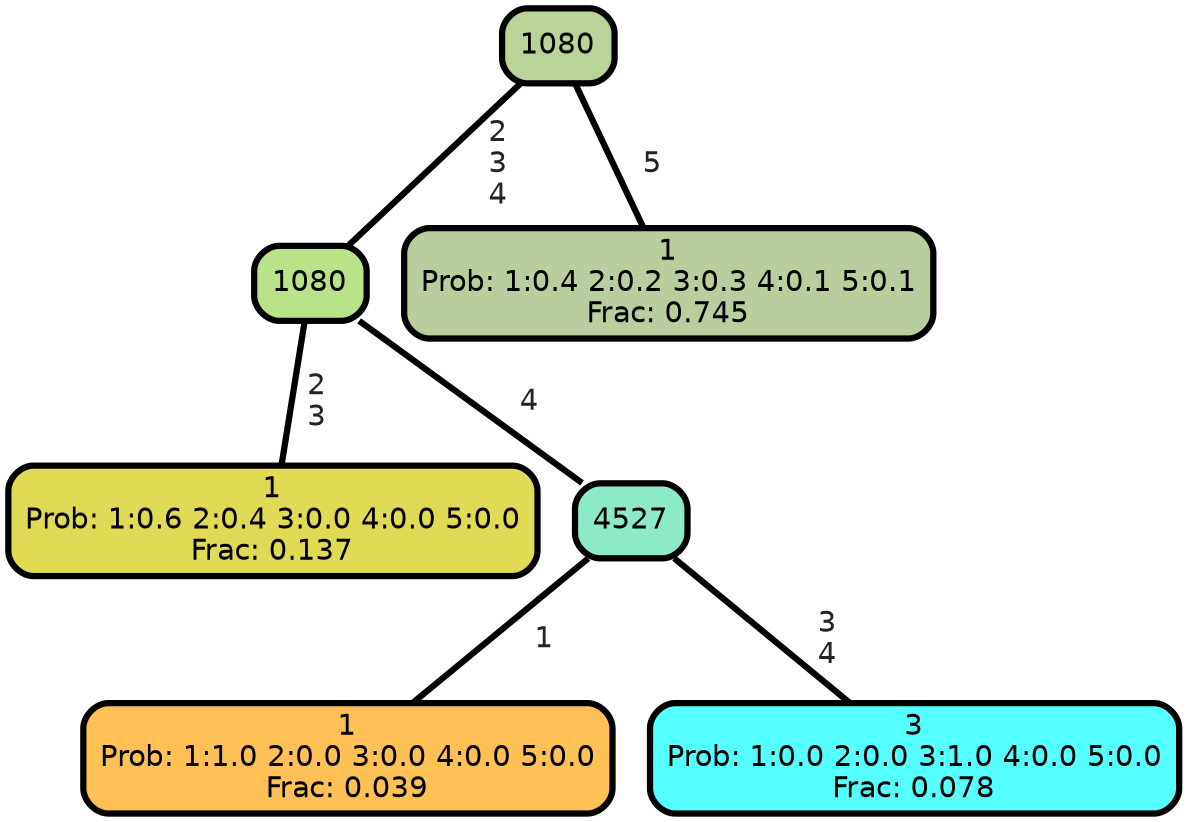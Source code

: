 graph Tree {
node [shape=box, style="filled, rounded",color="black",penwidth="3",fontcolor="black",                 fontname=helvetica] ;
graph [ranksep="0 equally", splines=straight,                 bgcolor=transparent, dpi=200] ;
edge [fontname=helvetica, fontweight=bold,fontcolor=grey14,color=black] ;
0 [label="1
Prob: 1:0.6 2:0.4 3:0.0 4:0.0 5:0.0
Frac: 0.137", fillcolor="#e0db55"] ;
1 [label="1080", fillcolor="#bae289"] ;
2 [label="1
Prob: 1:1.0 2:0.0 3:0.0 4:0.0 5:0.0
Frac: 0.039", fillcolor="#ffc155"] ;
3 [label="4527", fillcolor="#8deac6"] ;
4 [label="3
Prob: 1:0.0 2:0.0 3:1.0 4:0.0 5:0.0
Frac: 0.078", fillcolor="#55ffff"] ;
5 [label="1080", fillcolor="#bad397"] ;
6 [label="1
Prob: 1:0.4 2:0.2 3:0.3 4:0.1 5:0.1
Frac: 0.745", fillcolor="#b9ce9c"] ;
1 -- 0 [label=" 2\n 3",penwidth=3] ;
1 -- 3 [label=" 4",penwidth=3] ;
3 -- 2 [label=" 1",penwidth=3] ;
3 -- 4 [label=" 3\n 4",penwidth=3] ;
5 -- 1 [label=" 2\n 3\n 4",penwidth=3] ;
5 -- 6 [label=" 5",penwidth=3] ;
{rank = same;}}